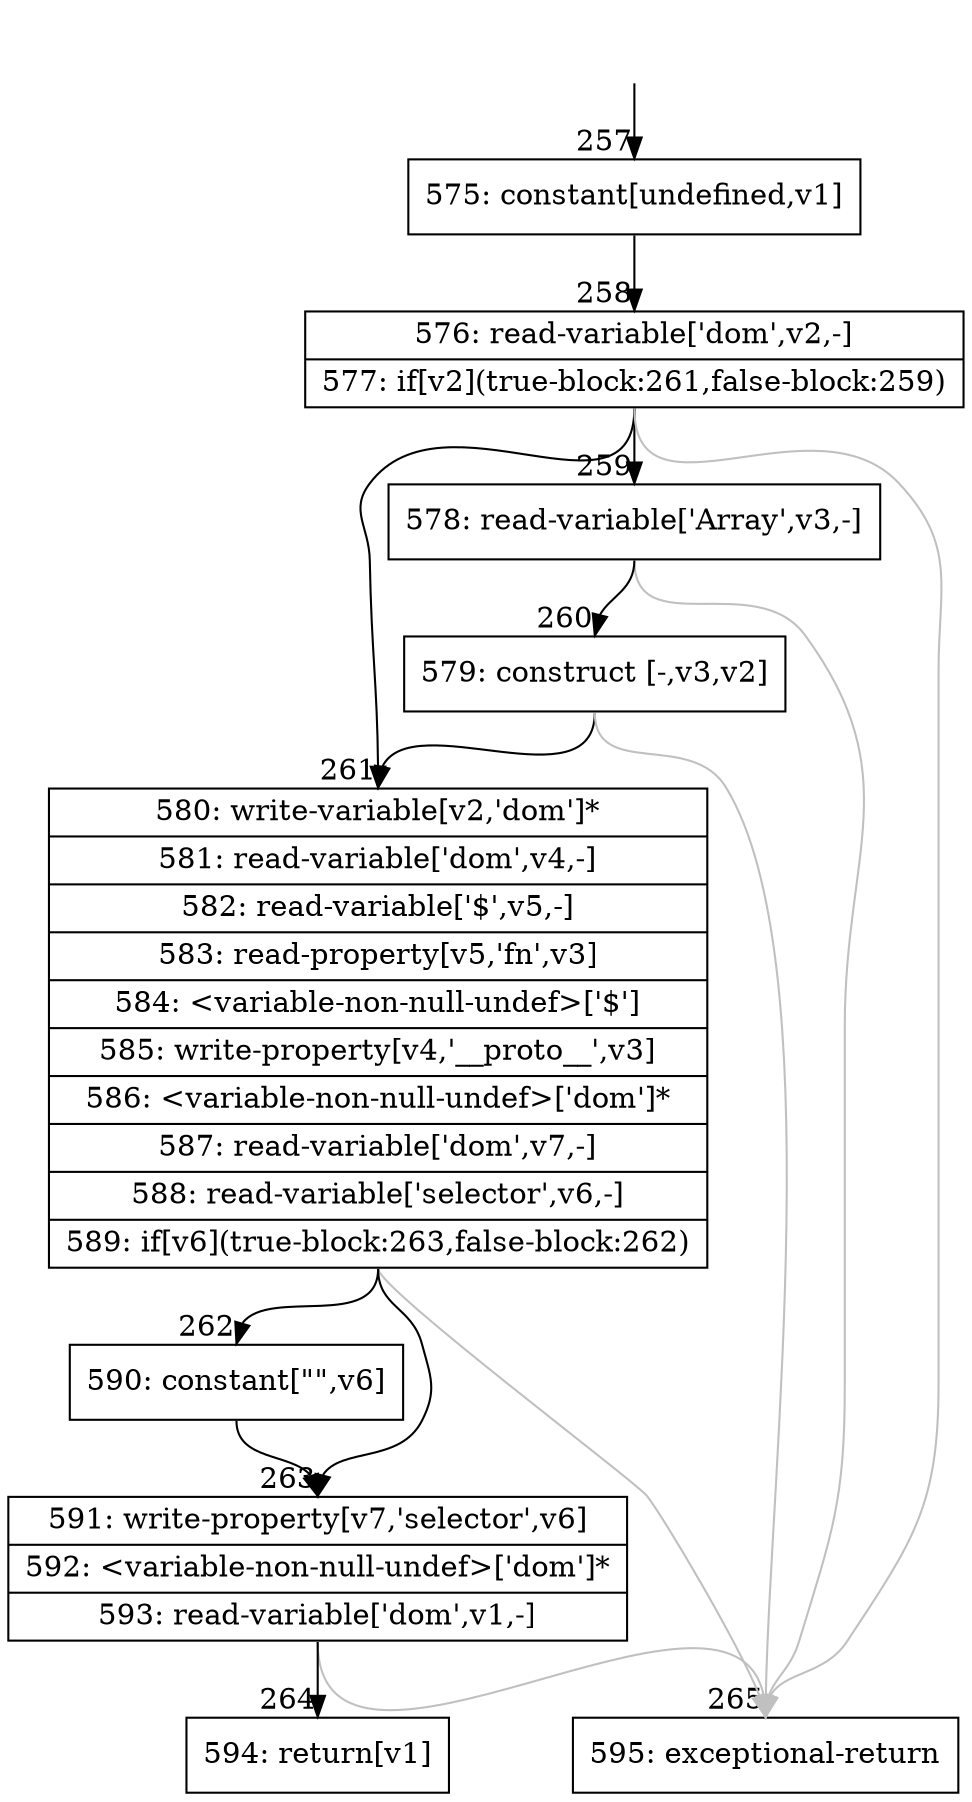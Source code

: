 digraph {
rankdir="TD"
BB_entry27[shape=none,label=""];
BB_entry27 -> BB257 [tailport=s, headport=n, headlabel="    257"]
BB257 [shape=record label="{575: constant[undefined,v1]}" ] 
BB257 -> BB258 [tailport=s, headport=n, headlabel="      258"]
BB258 [shape=record label="{576: read-variable['dom',v2,-]|577: if[v2](true-block:261,false-block:259)}" ] 
BB258 -> BB261 [tailport=s, headport=n, headlabel="      261"]
BB258 -> BB259 [tailport=s, headport=n, headlabel="      259"]
BB258 -> BB265 [tailport=s, headport=n, color=gray, headlabel="      265"]
BB259 [shape=record label="{578: read-variable['Array',v3,-]}" ] 
BB259 -> BB260 [tailport=s, headport=n, headlabel="      260"]
BB259 -> BB265 [tailport=s, headport=n, color=gray]
BB260 [shape=record label="{579: construct [-,v3,v2]}" ] 
BB260 -> BB261 [tailport=s, headport=n]
BB260 -> BB265 [tailport=s, headport=n, color=gray]
BB261 [shape=record label="{580: write-variable[v2,'dom']*|581: read-variable['dom',v4,-]|582: read-variable['$',v5,-]|583: read-property[v5,'fn',v3]|584: \<variable-non-null-undef\>['$']|585: write-property[v4,'__proto__',v3]|586: \<variable-non-null-undef\>['dom']*|587: read-variable['dom',v7,-]|588: read-variable['selector',v6,-]|589: if[v6](true-block:263,false-block:262)}" ] 
BB261 -> BB263 [tailport=s, headport=n, headlabel="      263"]
BB261 -> BB262 [tailport=s, headport=n, headlabel="      262"]
BB261 -> BB265 [tailport=s, headport=n, color=gray]
BB262 [shape=record label="{590: constant[\"\",v6]}" ] 
BB262 -> BB263 [tailport=s, headport=n]
BB263 [shape=record label="{591: write-property[v7,'selector',v6]|592: \<variable-non-null-undef\>['dom']*|593: read-variable['dom',v1,-]}" ] 
BB263 -> BB264 [tailport=s, headport=n, headlabel="      264"]
BB263 -> BB265 [tailport=s, headport=n, color=gray]
BB264 [shape=record label="{594: return[v1]}" ] 
BB265 [shape=record label="{595: exceptional-return}" ] 
//#$~ 159
}
